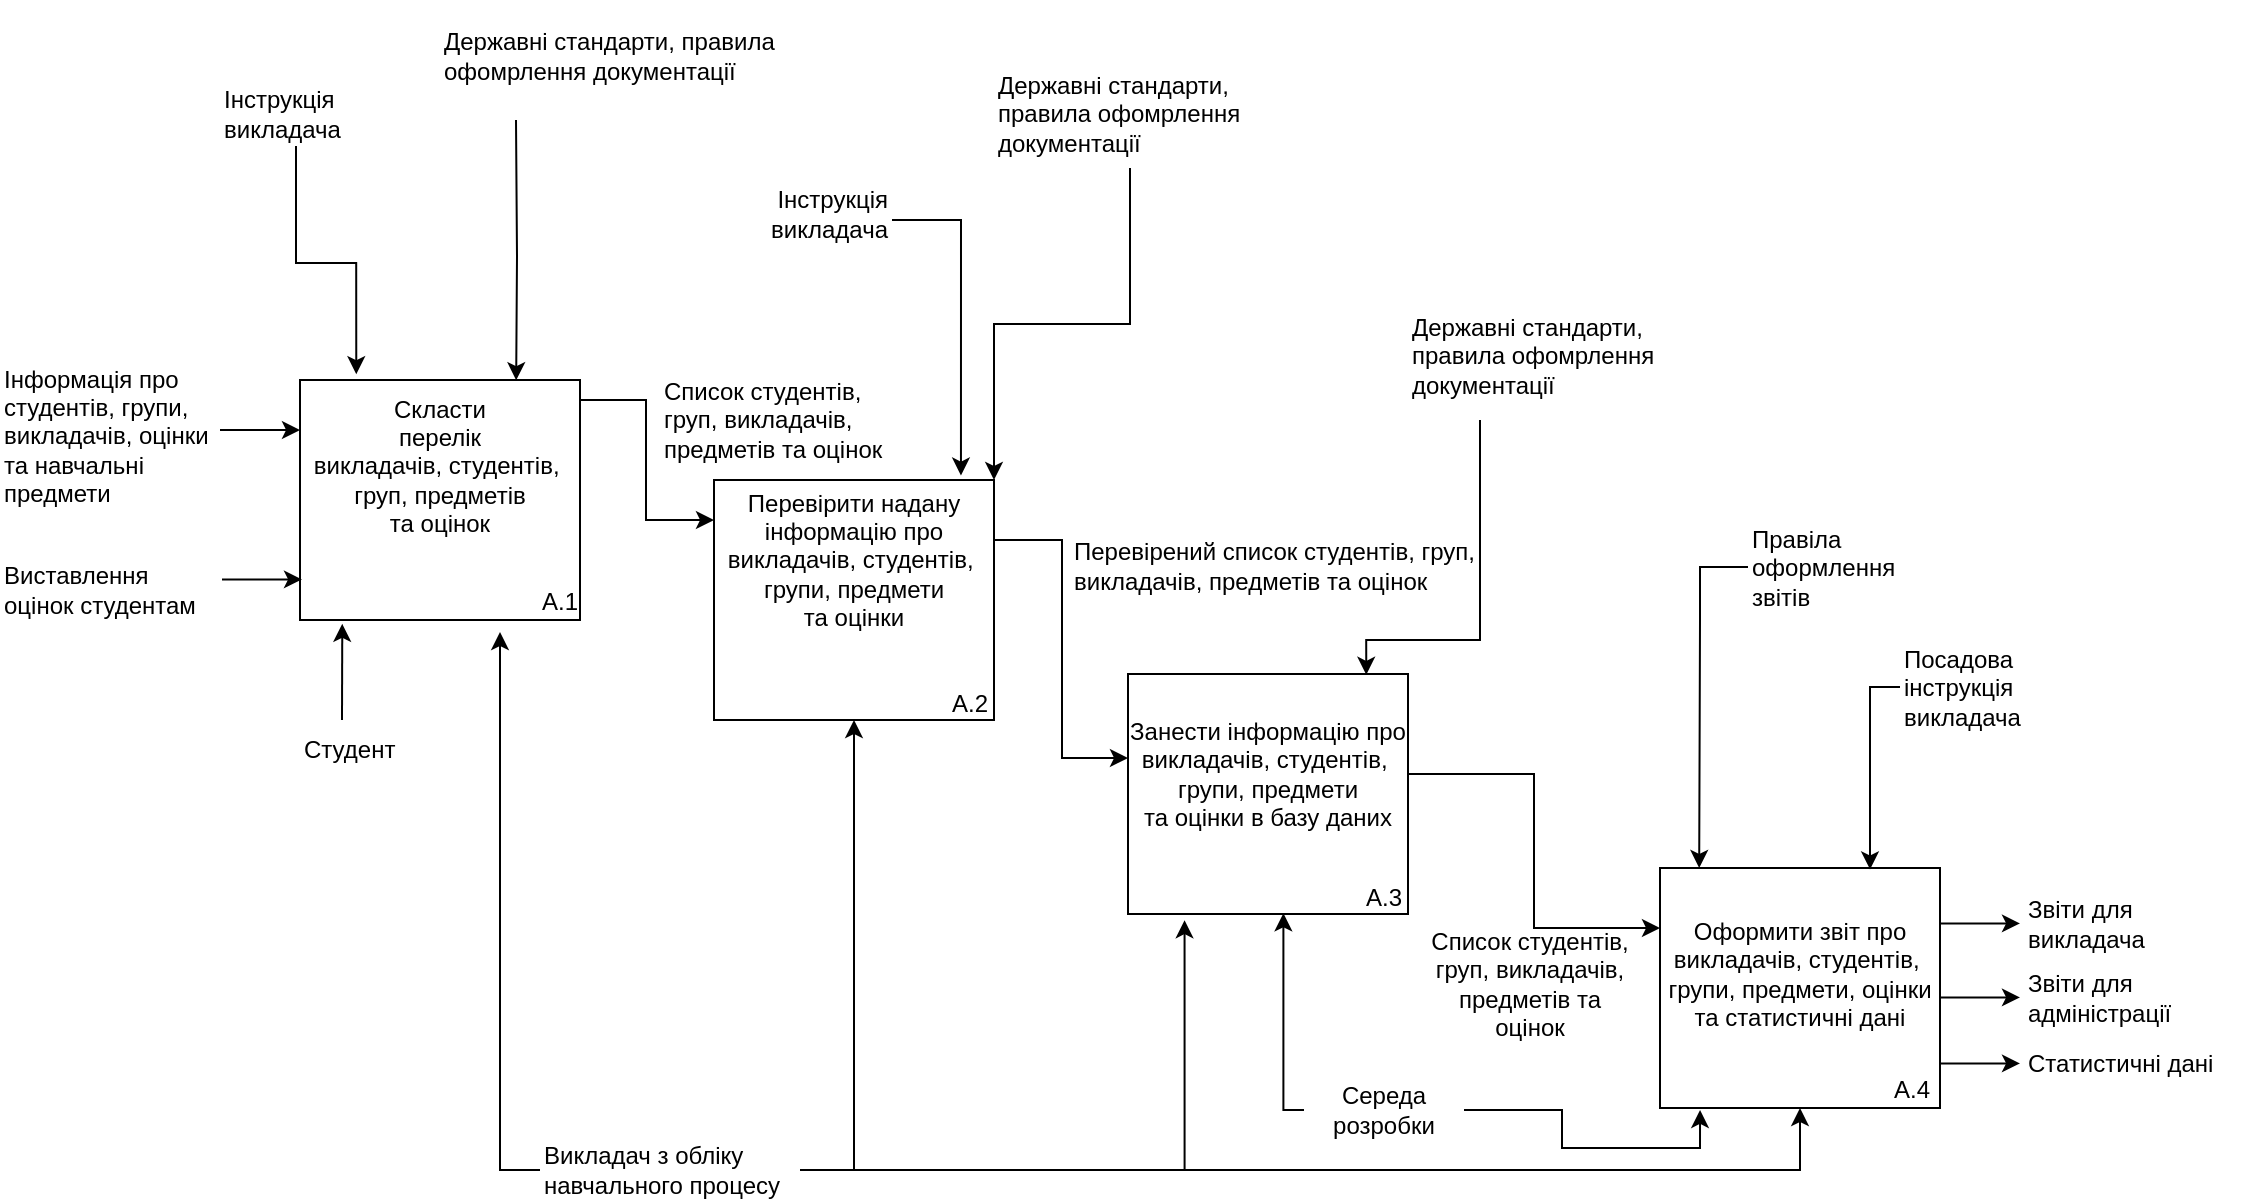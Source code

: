 <mxfile version="21.3.3" type="device">
  <diagram name="Сторінка-1" id="kl36Wdh-Y95LG7sr6SF0">
    <mxGraphModel dx="2123" dy="619" grid="1" gridSize="10" guides="1" tooltips="1" connect="1" arrows="1" fold="1" page="1" pageScale="1" pageWidth="1169" pageHeight="827" math="0" shadow="0">
      <root>
        <mxCell id="0" />
        <mxCell id="1" parent="0" />
        <mxCell id="0Z3TNYrJnA42NZEzYTIk-2" value="" style="rounded=0;whiteSpace=wrap;html=1;" parent="1" vertex="1">
          <mxGeometry x="120" y="190" width="140" height="120" as="geometry" />
        </mxCell>
        <mxCell id="0Z3TNYrJnA42NZEzYTIk-3" value="A.1" style="text;html=1;strokeColor=none;fillColor=none;align=center;verticalAlign=middle;whiteSpace=wrap;rounded=0;" parent="1" vertex="1">
          <mxGeometry x="220" y="286" width="60" height="30" as="geometry" />
        </mxCell>
        <mxCell id="0Z3TNYrJnA42NZEzYTIk-33" style="edgeStyle=orthogonalEdgeStyle;rounded=0;orthogonalLoop=1;jettySize=auto;html=1;entryX=0;entryY=0.25;entryDx=0;entryDy=0;" parent="1" source="0Z3TNYrJnA42NZEzYTIk-4" target="0Z3TNYrJnA42NZEzYTIk-7" edge="1">
          <mxGeometry relative="1" as="geometry">
            <Array as="points">
              <mxPoint x="293" y="200" />
              <mxPoint x="293" y="260" />
            </Array>
          </mxGeometry>
        </mxCell>
        <mxCell id="0Z3TNYrJnA42NZEzYTIk-4" value="Cкласти&lt;br&gt;перелік&lt;br&gt;викладачів, студентів,&amp;nbsp;&lt;br&gt;груп, предметів&lt;br&gt;та оцінок" style="text;html=1;strokeColor=none;fillColor=none;align=center;verticalAlign=middle;whiteSpace=wrap;rounded=0;" parent="1" vertex="1">
          <mxGeometry x="120" y="195" width="140" height="75" as="geometry" />
        </mxCell>
        <mxCell id="0Z3TNYrJnA42NZEzYTIk-6" value="" style="rounded=0;whiteSpace=wrap;html=1;" parent="1" vertex="1">
          <mxGeometry x="327" y="240" width="140" height="120" as="geometry" />
        </mxCell>
        <mxCell id="0Z3TNYrJnA42NZEzYTIk-7" value="Перевірити надану інформацію про&lt;br&gt;викладачів, студентів,&amp;nbsp;&lt;br&gt;групи, предмети&lt;br&gt;та оцінки" style="text;html=1;strokeColor=none;fillColor=none;align=center;verticalAlign=middle;whiteSpace=wrap;rounded=0;" parent="1" vertex="1">
          <mxGeometry x="327" y="240" width="140" height="80" as="geometry" />
        </mxCell>
        <mxCell id="0Z3TNYrJnA42NZEzYTIk-8" value="A.2" style="text;html=1;strokeColor=none;fillColor=none;align=center;verticalAlign=middle;whiteSpace=wrap;rounded=0;" parent="1" vertex="1">
          <mxGeometry x="425" y="337" width="60" height="30" as="geometry" />
        </mxCell>
        <mxCell id="0Z3TNYrJnA42NZEzYTIk-9" value="" style="rounded=0;whiteSpace=wrap;html=1;" parent="1" vertex="1">
          <mxGeometry x="534" y="337" width="140" height="120" as="geometry" />
        </mxCell>
        <mxCell id="0Z3TNYrJnA42NZEzYTIk-45" style="edgeStyle=orthogonalEdgeStyle;rounded=0;orthogonalLoop=1;jettySize=auto;html=1;entryX=0;entryY=0.25;entryDx=0;entryDy=0;" parent="1" source="0Z3TNYrJnA42NZEzYTIk-10" target="0Z3TNYrJnA42NZEzYTIk-22" edge="1">
          <mxGeometry relative="1" as="geometry" />
        </mxCell>
        <mxCell id="0Z3TNYrJnA42NZEzYTIk-10" value="Занести інформацію про&lt;br&gt;викладачів, студентів,&amp;nbsp;&lt;br&gt;групи, предмети&lt;br&gt;та оцінки в базу даних" style="text;html=1;strokeColor=none;fillColor=none;align=center;verticalAlign=middle;whiteSpace=wrap;rounded=0;" parent="1" vertex="1">
          <mxGeometry x="534" y="337" width="140" height="100" as="geometry" />
        </mxCell>
        <mxCell id="0Z3TNYrJnA42NZEzYTIk-11" value="A.3" style="text;html=1;strokeColor=none;fillColor=none;align=center;verticalAlign=middle;whiteSpace=wrap;rounded=0;" parent="1" vertex="1">
          <mxGeometry x="632" y="434" width="60" height="30" as="geometry" />
        </mxCell>
        <mxCell id="0Z3TNYrJnA42NZEzYTIk-17" value="Список студентів, груп, викладачів, предметів та оцінок" style="text;html=1;strokeColor=none;fillColor=none;align=left;verticalAlign=middle;whiteSpace=wrap;rounded=0;" parent="1" vertex="1">
          <mxGeometry x="300" y="195" width="130" height="30" as="geometry" />
        </mxCell>
        <mxCell id="0Z3TNYrJnA42NZEzYTIk-18" value="" style="endArrow=classic;html=1;rounded=0;entryX=0;entryY=1;entryDx=0;entryDy=0;" parent="1" edge="1">
          <mxGeometry width="50" height="50" relative="1" as="geometry">
            <mxPoint x="80" y="215" as="sourcePoint" />
            <mxPoint x="120" y="215" as="targetPoint" />
          </mxGeometry>
        </mxCell>
        <mxCell id="0Z3TNYrJnA42NZEzYTIk-19" value="&lt;div style=&quot;font-size: 12px;&quot;&gt;Інформація про студентів, групи, викладачів, оцінки та навчальні предмети&lt;/div&gt;" style="text;strokeColor=none;fillColor=none;align=left;verticalAlign=middle;whiteSpace=wrap;rounded=0;shadow=0;fontStyle=0;html=1;fontSize=12;spacingTop=0;" parent="1" vertex="1">
          <mxGeometry x="-30" y="180" width="110" height="75" as="geometry" />
        </mxCell>
        <mxCell id="0Z3TNYrJnA42NZEzYTIk-20" value="" style="endArrow=classic;html=1;rounded=0;entryX=0;entryY=1;entryDx=0;entryDy=0;" parent="1" edge="1">
          <mxGeometry width="50" height="50" relative="1" as="geometry">
            <mxPoint x="81" y="289.69" as="sourcePoint" />
            <mxPoint x="121" y="289.69" as="targetPoint" />
          </mxGeometry>
        </mxCell>
        <mxCell id="0Z3TNYrJnA42NZEzYTIk-21" value="&lt;div style=&quot;font-size: 12px;&quot;&gt;Виставлення оцінок студентам&lt;/div&gt;" style="text;strokeColor=none;fillColor=none;align=left;verticalAlign=middle;whiteSpace=wrap;rounded=0;shadow=0;fontStyle=0;html=1;fontSize=12;spacingTop=0;" parent="1" vertex="1">
          <mxGeometry x="-30" y="280" width="110" height="30" as="geometry" />
        </mxCell>
        <mxCell id="0Z3TNYrJnA42NZEzYTIk-22" value="" style="rounded=0;whiteSpace=wrap;html=1;" parent="1" vertex="1">
          <mxGeometry x="800" y="434" width="140" height="120" as="geometry" />
        </mxCell>
        <mxCell id="0Z3TNYrJnA42NZEzYTIk-23" value="Оформити звіт про&lt;br&gt;викладачів, студентів,&amp;nbsp;&lt;br&gt;групи, предмети, оцінки та статистичні дані" style="text;html=1;strokeColor=none;fillColor=none;align=center;verticalAlign=middle;whiteSpace=wrap;rounded=0;" parent="1" vertex="1">
          <mxGeometry x="800" y="437" width="140" height="100" as="geometry" />
        </mxCell>
        <mxCell id="0Z3TNYrJnA42NZEzYTIk-24" value="A.4" style="text;html=1;strokeColor=none;fillColor=none;align=center;verticalAlign=middle;whiteSpace=wrap;rounded=0;" parent="1" vertex="1">
          <mxGeometry x="896" y="530" width="60" height="30" as="geometry" />
        </mxCell>
        <mxCell id="0Z3TNYrJnA42NZEzYTIk-25" style="edgeStyle=orthogonalEdgeStyle;rounded=0;orthogonalLoop=1;jettySize=auto;html=1;entryX=0;entryY=0.25;entryDx=0;entryDy=0;" parent="1" edge="1">
          <mxGeometry relative="1" as="geometry">
            <mxPoint x="467" y="310" as="sourcePoint" />
            <mxPoint x="534" y="379" as="targetPoint" />
            <Array as="points">
              <mxPoint x="467" y="270" />
              <mxPoint x="501" y="270" />
              <mxPoint x="501" y="379" />
            </Array>
          </mxGeometry>
        </mxCell>
        <mxCell id="0Z3TNYrJnA42NZEzYTIk-27" value="" style="endArrow=classic;html=1;rounded=0;entryX=0;entryY=1;entryDx=0;entryDy=0;" parent="1" edge="1">
          <mxGeometry width="50" height="50" relative="1" as="geometry">
            <mxPoint x="940" y="531.69" as="sourcePoint" />
            <mxPoint x="980" y="531.69" as="targetPoint" />
          </mxGeometry>
        </mxCell>
        <mxCell id="0Z3TNYrJnA42NZEzYTIk-28" value="&lt;div style=&quot;font-size: 12px;&quot;&gt;Статистичні дані&lt;/div&gt;" style="text;strokeColor=none;fillColor=none;align=left;verticalAlign=middle;whiteSpace=wrap;rounded=0;shadow=0;fontStyle=0;html=1;fontSize=12;spacingTop=0;" parent="1" vertex="1">
          <mxGeometry x="982" y="517" width="110" height="30" as="geometry" />
        </mxCell>
        <mxCell id="0Z3TNYrJnA42NZEzYTIk-29" value="" style="endArrow=classic;html=1;rounded=0;entryX=0;entryY=1;entryDx=0;entryDy=0;" parent="1" edge="1">
          <mxGeometry width="50" height="50" relative="1" as="geometry">
            <mxPoint x="940" y="461.69" as="sourcePoint" />
            <mxPoint x="980" y="461.69" as="targetPoint" />
          </mxGeometry>
        </mxCell>
        <mxCell id="0Z3TNYrJnA42NZEzYTIk-30" value="&lt;div style=&quot;font-size: 12px;&quot;&gt;Звіти для викладача&lt;/div&gt;" style="text;strokeColor=none;fillColor=none;align=left;verticalAlign=middle;whiteSpace=wrap;rounded=0;shadow=0;fontStyle=0;html=1;fontSize=12;spacingTop=0;" parent="1" vertex="1">
          <mxGeometry x="982" y="447" width="110" height="30" as="geometry" />
        </mxCell>
        <mxCell id="0Z3TNYrJnA42NZEzYTIk-60" style="edgeStyle=orthogonalEdgeStyle;rounded=0;orthogonalLoop=1;jettySize=auto;html=1;entryX=0.201;entryY=-0.024;entryDx=0;entryDy=0;entryPerimeter=0;" parent="1" source="0Z3TNYrJnA42NZEzYTIk-31" target="0Z3TNYrJnA42NZEzYTIk-2" edge="1">
          <mxGeometry relative="1" as="geometry" />
        </mxCell>
        <mxCell id="0Z3TNYrJnA42NZEzYTIk-31" value="&lt;div style=&quot;font-size: 12px;&quot;&gt;Інструкція&lt;/div&gt;&lt;div style=&quot;font-size: 12px;&quot;&gt;викладача&lt;/div&gt;" style="text;strokeColor=none;fillColor=none;align=left;verticalAlign=middle;whiteSpace=wrap;rounded=0;shadow=0;fontStyle=0;html=1;fontSize=12;spacingTop=0;" parent="1" vertex="1">
          <mxGeometry x="80" y="40" width="76" height="33" as="geometry" />
        </mxCell>
        <mxCell id="0Z3TNYrJnA42NZEzYTIk-34" value="&lt;div style=&quot;font-size: 12px;&quot;&gt;Студент&lt;/div&gt;" style="text;strokeColor=none;fillColor=none;align=left;verticalAlign=middle;whiteSpace=wrap;rounded=0;shadow=0;fontStyle=0;html=1;fontSize=12;spacingTop=0;" parent="1" vertex="1">
          <mxGeometry x="120" y="360" width="60" height="30" as="geometry" />
        </mxCell>
        <mxCell id="0Z3TNYrJnA42NZEzYTIk-35" value="" style="endArrow=classic;html=1;rounded=0;entryX=0.151;entryY=1.016;entryDx=0;entryDy=0;entryPerimeter=0;" parent="1" target="0Z3TNYrJnA42NZEzYTIk-2" edge="1">
          <mxGeometry width="50" height="50" relative="1" as="geometry">
            <mxPoint x="141" y="360" as="sourcePoint" />
            <mxPoint x="131" y="299.69" as="targetPoint" />
          </mxGeometry>
        </mxCell>
        <mxCell id="0Z3TNYrJnA42NZEzYTIk-37" style="edgeStyle=orthogonalEdgeStyle;rounded=0;orthogonalLoop=1;jettySize=auto;html=1;entryX=0;entryY=1;entryDx=0;entryDy=0;" parent="1" source="0Z3TNYrJnA42NZEzYTIk-36" target="0Z3TNYrJnA42NZEzYTIk-3" edge="1">
          <mxGeometry relative="1" as="geometry">
            <Array as="points">
              <mxPoint x="220" y="585" />
            </Array>
          </mxGeometry>
        </mxCell>
        <mxCell id="0Z3TNYrJnA42NZEzYTIk-38" style="edgeStyle=orthogonalEdgeStyle;rounded=0;orthogonalLoop=1;jettySize=auto;html=1;entryX=0.5;entryY=1;entryDx=0;entryDy=0;" parent="1" source="0Z3TNYrJnA42NZEzYTIk-36" target="0Z3TNYrJnA42NZEzYTIk-6" edge="1">
          <mxGeometry relative="1" as="geometry">
            <Array as="points">
              <mxPoint x="397" y="585" />
            </Array>
          </mxGeometry>
        </mxCell>
        <mxCell id="0Z3TNYrJnA42NZEzYTIk-39" style="edgeStyle=orthogonalEdgeStyle;rounded=0;orthogonalLoop=1;jettySize=auto;html=1;entryX=0.5;entryY=1;entryDx=0;entryDy=0;" parent="1" source="0Z3TNYrJnA42NZEzYTIk-36" target="0Z3TNYrJnA42NZEzYTIk-22" edge="1">
          <mxGeometry relative="1" as="geometry">
            <mxPoint x="820.0" y="560.0" as="targetPoint" />
          </mxGeometry>
        </mxCell>
        <mxCell id="0Z3TNYrJnA42NZEzYTIk-46" style="edgeStyle=orthogonalEdgeStyle;rounded=0;orthogonalLoop=1;jettySize=auto;html=1;entryX=0.202;entryY=1.026;entryDx=0;entryDy=0;entryPerimeter=0;" parent="1" source="0Z3TNYrJnA42NZEzYTIk-36" target="0Z3TNYrJnA42NZEzYTIk-9" edge="1">
          <mxGeometry relative="1" as="geometry" />
        </mxCell>
        <mxCell id="0Z3TNYrJnA42NZEzYTIk-36" value="&lt;font style=&quot;font-size: 12px;&quot;&gt;Викладач з обліку навчального процесу&lt;/font&gt;" style="text;strokeColor=none;fillColor=none;align=left;verticalAlign=middle;whiteSpace=wrap;rounded=0;shadow=0;fontStyle=0;html=1;fontSize=9;spacingTop=0;" parent="1" vertex="1">
          <mxGeometry x="240" y="570" width="130" height="30" as="geometry" />
        </mxCell>
        <mxCell id="0Z3TNYrJnA42NZEzYTIk-41" value="Перевірений список студентів, груп, викладачів, предметів та оцінок" style="text;html=1;strokeColor=none;fillColor=none;align=left;verticalAlign=middle;whiteSpace=wrap;rounded=0;" parent="1" vertex="1">
          <mxGeometry x="505" y="265" width="211" height="35" as="geometry" />
        </mxCell>
        <mxCell id="0Z3TNYrJnA42NZEzYTIk-43" value="Список студентів, груп, викладачів, предметів та оцінок" style="text;html=1;strokeColor=none;fillColor=none;align=center;verticalAlign=middle;whiteSpace=wrap;rounded=0;" parent="1" vertex="1">
          <mxGeometry x="680" y="477" width="110" height="30" as="geometry" />
        </mxCell>
        <mxCell id="0Z3TNYrJnA42NZEzYTIk-49" style="edgeStyle=orthogonalEdgeStyle;rounded=0;orthogonalLoop=1;jettySize=auto;html=1;entryX=0.555;entryY=0.997;entryDx=0;entryDy=0;entryPerimeter=0;" parent="1" source="0Z3TNYrJnA42NZEzYTIk-47" target="0Z3TNYrJnA42NZEzYTIk-9" edge="1">
          <mxGeometry relative="1" as="geometry">
            <Array as="points">
              <mxPoint x="612" y="555" />
            </Array>
          </mxGeometry>
        </mxCell>
        <mxCell id="0Z3TNYrJnA42NZEzYTIk-50" style="edgeStyle=orthogonalEdgeStyle;rounded=0;orthogonalLoop=1;jettySize=auto;html=1;entryX=0.143;entryY=1.008;entryDx=0;entryDy=0;entryPerimeter=0;" parent="1" source="0Z3TNYrJnA42NZEzYTIk-47" target="0Z3TNYrJnA42NZEzYTIk-22" edge="1">
          <mxGeometry relative="1" as="geometry" />
        </mxCell>
        <mxCell id="0Z3TNYrJnA42NZEzYTIk-47" value="Середа розробки" style="text;strokeColor=none;fillColor=none;align=center;verticalAlign=middle;whiteSpace=wrap;rounded=0;shadow=0;fontStyle=0;html=1;fontSize=12;spacingTop=0;" parent="1" vertex="1">
          <mxGeometry x="622" y="540" width="80" height="30" as="geometry" />
        </mxCell>
        <mxCell id="0Z3TNYrJnA42NZEzYTIk-52" style="edgeStyle=orthogonalEdgeStyle;rounded=0;orthogonalLoop=1;jettySize=auto;html=1;entryX=0.757;entryY=-0.023;entryDx=0;entryDy=0;entryPerimeter=0;" parent="1" source="0Z3TNYrJnA42NZEzYTIk-51" target="0Z3TNYrJnA42NZEzYTIk-23" edge="1">
          <mxGeometry relative="1" as="geometry">
            <mxPoint x="920" y="439" as="targetPoint" />
            <Array as="points">
              <mxPoint x="905" y="344" />
              <mxPoint x="905" y="435" />
            </Array>
          </mxGeometry>
        </mxCell>
        <mxCell id="0Z3TNYrJnA42NZEzYTIk-51" value="&lt;div style=&quot;font-size: 12px;&quot;&gt;Посадова&lt;/div&gt;&lt;div style=&quot;font-size: 12px;&quot;&gt;інструкція&lt;/div&gt;&lt;div style=&quot;font-size: 12px;&quot;&gt;викладача&lt;/div&gt;" style="text;strokeColor=none;fillColor=none;align=left;verticalAlign=middle;whiteSpace=wrap;rounded=0;shadow=0;fontStyle=0;html=1;fontSize=12;spacingTop=0;" parent="1" vertex="1">
          <mxGeometry x="920" y="327" width="76" height="33" as="geometry" />
        </mxCell>
        <mxCell id="0Z3TNYrJnA42NZEzYTIk-54" style="edgeStyle=orthogonalEdgeStyle;rounded=0;orthogonalLoop=1;jettySize=auto;html=1;entryX=0.14;entryY=-0.03;entryDx=0;entryDy=0;entryPerimeter=0;" parent="1" source="0Z3TNYrJnA42NZEzYTIk-53" target="0Z3TNYrJnA42NZEzYTIk-23" edge="1">
          <mxGeometry relative="1" as="geometry">
            <Array as="points">
              <mxPoint x="820" y="284" />
              <mxPoint x="820" y="310" />
              <mxPoint x="820" y="310" />
            </Array>
          </mxGeometry>
        </mxCell>
        <mxCell id="0Z3TNYrJnA42NZEzYTIk-53" value="&lt;div style=&quot;font-size: 12px;&quot;&gt;Правіла оформлення&lt;/div&gt;&lt;div style=&quot;font-size: 12px;&quot;&gt;звітів&amp;nbsp;&lt;/div&gt;" style="text;strokeColor=none;fillColor=none;align=left;verticalAlign=middle;whiteSpace=wrap;rounded=0;shadow=0;fontStyle=0;html=1;fontSize=12;spacingTop=0;" parent="1" vertex="1">
          <mxGeometry x="844" y="267" width="76" height="33" as="geometry" />
        </mxCell>
        <mxCell id="0Z3TNYrJnA42NZEzYTIk-57" style="edgeStyle=orthogonalEdgeStyle;rounded=0;orthogonalLoop=1;jettySize=auto;html=1;entryX=0.882;entryY=-0.028;entryDx=0;entryDy=0;entryPerimeter=0;" parent="1" source="0Z3TNYrJnA42NZEzYTIk-55" target="0Z3TNYrJnA42NZEzYTIk-7" edge="1">
          <mxGeometry relative="1" as="geometry">
            <Array as="points">
              <mxPoint x="451" y="110" />
            </Array>
          </mxGeometry>
        </mxCell>
        <mxCell id="0Z3TNYrJnA42NZEzYTIk-55" value="&lt;div style=&quot;font-size: 12px;&quot;&gt;Інструкція&lt;/div&gt;&lt;div style=&quot;font-size: 12px;&quot;&gt;викладача&lt;/div&gt;" style="text;strokeColor=none;fillColor=none;align=right;verticalAlign=middle;whiteSpace=wrap;rounded=0;shadow=0;fontStyle=0;html=1;fontSize=12;spacingTop=0;" parent="1" vertex="1">
          <mxGeometry x="340" y="90" width="76" height="33" as="geometry" />
        </mxCell>
        <mxCell id="0Z3TNYrJnA42NZEzYTIk-61" style="edgeStyle=orthogonalEdgeStyle;rounded=0;orthogonalLoop=1;jettySize=auto;html=1;entryX=0.772;entryY=-0.065;entryDx=0;entryDy=0;entryPerimeter=0;" parent="1" target="0Z3TNYrJnA42NZEzYTIk-4" edge="1">
          <mxGeometry relative="1" as="geometry">
            <mxPoint x="228" y="60" as="sourcePoint" />
          </mxGeometry>
        </mxCell>
        <mxCell id="0Z3TNYrJnA42NZEzYTIk-58" value="Державні стандарти, правила офомрлення документації" style="text;strokeColor=none;fillColor=none;align=left;verticalAlign=middle;whiteSpace=wrap;rounded=0;shadow=0;fontStyle=0;html=1;fontSize=12;spacingTop=0;" parent="1" vertex="1">
          <mxGeometry x="190" width="170" height="55" as="geometry" />
        </mxCell>
        <mxCell id="0Z3TNYrJnA42NZEzYTIk-63" style="edgeStyle=orthogonalEdgeStyle;rounded=0;orthogonalLoop=1;jettySize=auto;html=1;entryX=0.851;entryY=0.004;entryDx=0;entryDy=0;entryPerimeter=0;" parent="1" target="0Z3TNYrJnA42NZEzYTIk-10" edge="1">
          <mxGeometry relative="1" as="geometry">
            <mxPoint x="710" y="210" as="sourcePoint" />
            <Array as="points">
              <mxPoint x="710" y="320" />
              <mxPoint x="653" y="320" />
            </Array>
          </mxGeometry>
        </mxCell>
        <mxCell id="0Z3TNYrJnA42NZEzYTIk-65" value="Державні стандарти, правила офомрлення документації" style="text;strokeColor=none;fillColor=none;align=left;verticalAlign=middle;whiteSpace=wrap;rounded=0;shadow=0;fontStyle=0;html=1;fontSize=12;spacingTop=0;" parent="1" vertex="1">
          <mxGeometry x="674" y="150" width="136" height="55" as="geometry" />
        </mxCell>
        <mxCell id="0Z3TNYrJnA42NZEzYTIk-67" style="edgeStyle=orthogonalEdgeStyle;rounded=0;orthogonalLoop=1;jettySize=auto;html=1;entryX=1;entryY=0;entryDx=0;entryDy=0;" parent="1" source="0Z3TNYrJnA42NZEzYTIk-66" target="0Z3TNYrJnA42NZEzYTIk-7" edge="1">
          <mxGeometry relative="1" as="geometry" />
        </mxCell>
        <mxCell id="0Z3TNYrJnA42NZEzYTIk-66" value="Державні стандарти, правила офомрлення документації" style="text;strokeColor=none;fillColor=none;align=left;verticalAlign=middle;whiteSpace=wrap;rounded=0;shadow=0;fontStyle=0;html=1;fontSize=12;spacingTop=0;" parent="1" vertex="1">
          <mxGeometry x="467" y="29" width="136" height="55" as="geometry" />
        </mxCell>
        <mxCell id="7nkUoFVn7O0FeUKu1nBj-1" value="" style="endArrow=classic;html=1;rounded=0;entryX=0;entryY=1;entryDx=0;entryDy=0;" parent="1" edge="1">
          <mxGeometry width="50" height="50" relative="1" as="geometry">
            <mxPoint x="940" y="498.69" as="sourcePoint" />
            <mxPoint x="980" y="498.69" as="targetPoint" />
          </mxGeometry>
        </mxCell>
        <mxCell id="7nkUoFVn7O0FeUKu1nBj-2" value="&lt;div style=&quot;font-size: 12px;&quot;&gt;Звіти для адміністрації&lt;/div&gt;" style="text;strokeColor=none;fillColor=none;align=left;verticalAlign=middle;whiteSpace=wrap;rounded=0;shadow=0;fontStyle=0;html=1;fontSize=12;spacingTop=0;" parent="1" vertex="1">
          <mxGeometry x="982" y="484" width="110" height="30" as="geometry" />
        </mxCell>
      </root>
    </mxGraphModel>
  </diagram>
</mxfile>
